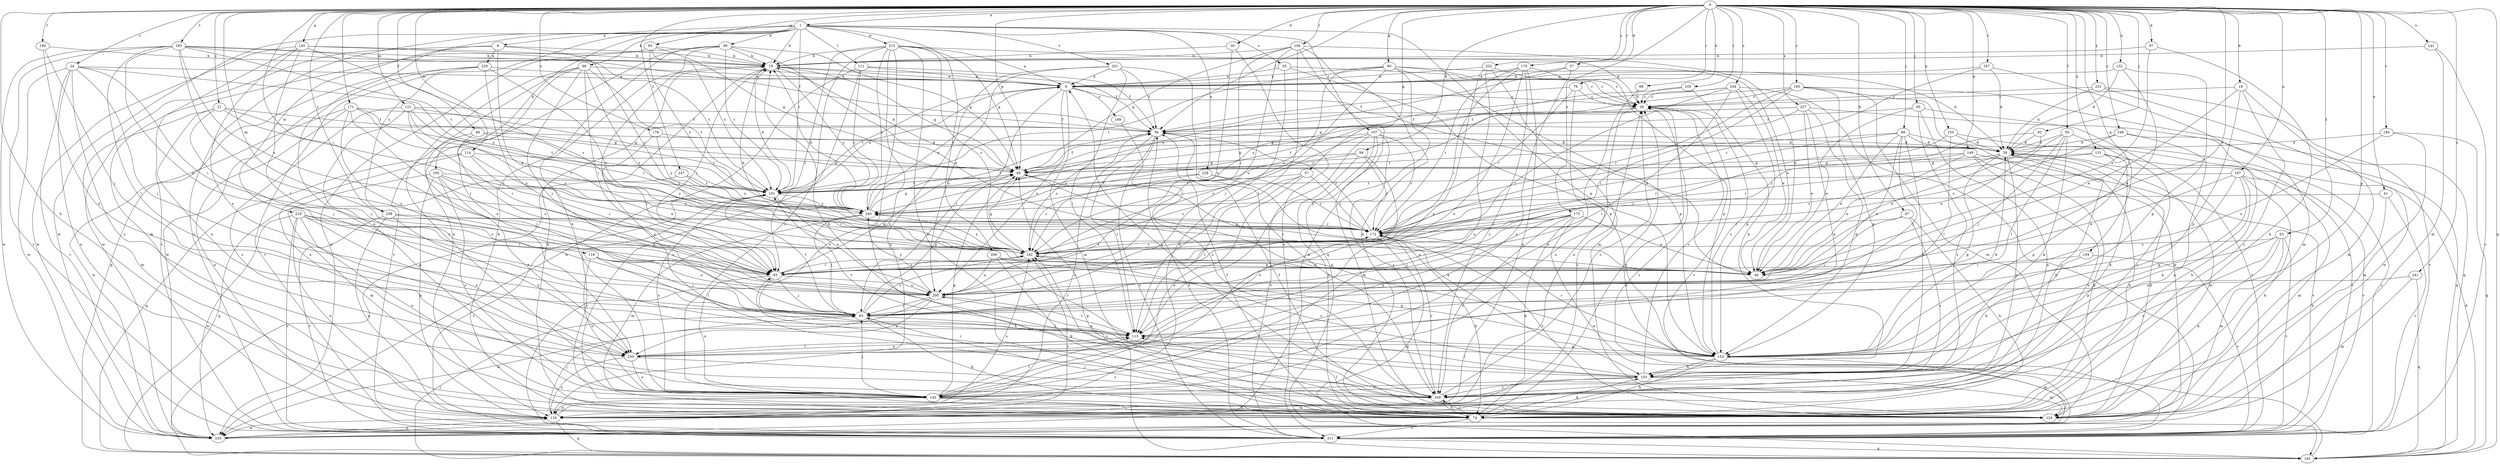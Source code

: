 strict digraph  {
0;
1;
8;
9;
18;
19;
21;
24;
25;
28;
30;
37;
38;
41;
46;
49;
50;
53;
56;
57;
60;
63;
65;
67;
68;
74;
76;
83;
85;
86;
92;
93;
94;
97;
98;
99;
100;
103;
105;
106;
107;
111;
113;
114;
118;
121;
124;
131;
132;
134;
141;
143;
145;
149;
153;
154;
155;
162;
165;
167;
170;
171;
172;
175;
178;
182;
183;
184;
190;
191;
197;
199;
200;
201;
209;
211;
215;
219;
220;
227;
228;
229;
230;
231;
232;
238;
240;
241;
244;
247;
248;
249;
0 -> 1  [label=a];
0 -> 18  [label=b];
0 -> 21  [label=c];
0 -> 24  [label=c];
0 -> 30  [label=d];
0 -> 37  [label=d];
0 -> 41  [label=e];
0 -> 46  [label=e];
0 -> 49  [label=f];
0 -> 50  [label=f];
0 -> 53  [label=f];
0 -> 56  [label=f];
0 -> 57  [label=g];
0 -> 60  [label=g];
0 -> 63  [label=g];
0 -> 65  [label=g];
0 -> 67  [label=h];
0 -> 68  [label=h];
0 -> 74  [label=h];
0 -> 76  [label=i];
0 -> 83  [label=i];
0 -> 85  [label=j];
0 -> 86  [label=j];
0 -> 92  [label=j];
0 -> 94  [label=k];
0 -> 97  [label=k];
0 -> 105  [label=l];
0 -> 106  [label=l];
0 -> 114  [label=m];
0 -> 118  [label=m];
0 -> 121  [label=m];
0 -> 131  [label=n];
0 -> 132  [label=n];
0 -> 141  [label=o];
0 -> 145  [label=p];
0 -> 149  [label=p];
0 -> 153  [label=p];
0 -> 154  [label=q];
0 -> 155  [label=q];
0 -> 162  [label=q];
0 -> 165  [label=r];
0 -> 167  [label=r];
0 -> 170  [label=r];
0 -> 171  [label=r];
0 -> 175  [label=s];
0 -> 178  [label=s];
0 -> 183  [label=t];
0 -> 184  [label=t];
0 -> 190  [label=t];
0 -> 197  [label=u];
0 -> 227  [label=x];
0 -> 231  [label=y];
0 -> 232  [label=y];
0 -> 238  [label=y];
0 -> 241  [label=z];
0 -> 244  [label=z];
0 -> 247  [label=z];
0 -> 248  [label=z];
1 -> 8  [label=a];
1 -> 19  [label=b];
1 -> 25  [label=c];
1 -> 98  [label=k];
1 -> 99  [label=k];
1 -> 100  [label=k];
1 -> 107  [label=l];
1 -> 111  [label=l];
1 -> 153  [label=p];
1 -> 191  [label=t];
1 -> 201  [label=v];
1 -> 209  [label=v];
1 -> 211  [label=v];
1 -> 215  [label=w];
1 -> 219  [label=w];
1 -> 220  [label=w];
1 -> 228  [label=x];
1 -> 238  [label=y];
8 -> 19  [label=b];
8 -> 46  [label=e];
8 -> 143  [label=o];
8 -> 172  [label=r];
8 -> 220  [label=w];
8 -> 229  [label=x];
9 -> 28  [label=c];
9 -> 46  [label=e];
9 -> 93  [label=j];
9 -> 124  [label=m];
9 -> 191  [label=t];
9 -> 199  [label=u];
9 -> 200  [label=u];
18 -> 28  [label=c];
18 -> 46  [label=e];
18 -> 124  [label=m];
18 -> 153  [label=p];
18 -> 249  [label=z];
19 -> 9  [label=a];
19 -> 56  [label=f];
19 -> 65  [label=g];
19 -> 83  [label=i];
19 -> 162  [label=q];
19 -> 240  [label=y];
19 -> 249  [label=z];
21 -> 56  [label=f];
21 -> 65  [label=g];
21 -> 93  [label=j];
21 -> 124  [label=m];
21 -> 182  [label=s];
21 -> 230  [label=x];
24 -> 9  [label=a];
24 -> 83  [label=i];
24 -> 93  [label=j];
24 -> 134  [label=n];
24 -> 211  [label=v];
24 -> 220  [label=w];
24 -> 240  [label=y];
24 -> 249  [label=z];
25 -> 9  [label=a];
25 -> 28  [label=c];
25 -> 134  [label=n];
25 -> 153  [label=p];
28 -> 56  [label=f];
28 -> 143  [label=o];
28 -> 211  [label=v];
28 -> 240  [label=y];
30 -> 19  [label=b];
30 -> 200  [label=u];
30 -> 211  [label=v];
37 -> 9  [label=a];
37 -> 46  [label=e];
37 -> 143  [label=o];
37 -> 240  [label=y];
38 -> 65  [label=g];
38 -> 74  [label=h];
38 -> 124  [label=m];
38 -> 153  [label=p];
38 -> 182  [label=s];
38 -> 249  [label=z];
41 -> 74  [label=h];
41 -> 211  [label=v];
41 -> 240  [label=y];
46 -> 65  [label=g];
49 -> 38  [label=d];
49 -> 93  [label=j];
49 -> 191  [label=t];
49 -> 200  [label=u];
50 -> 38  [label=d];
50 -> 46  [label=e];
50 -> 93  [label=j];
50 -> 103  [label=k];
50 -> 113  [label=l];
50 -> 249  [label=z];
53 -> 74  [label=h];
53 -> 124  [label=m];
53 -> 143  [label=o];
53 -> 153  [label=p];
53 -> 182  [label=s];
53 -> 211  [label=v];
56 -> 38  [label=d];
56 -> 113  [label=l];
56 -> 134  [label=n];
56 -> 182  [label=s];
56 -> 211  [label=v];
57 -> 113  [label=l];
57 -> 143  [label=o];
57 -> 172  [label=r];
57 -> 182  [label=s];
57 -> 191  [label=t];
60 -> 9  [label=a];
60 -> 28  [label=c];
60 -> 38  [label=d];
60 -> 93  [label=j];
60 -> 153  [label=p];
60 -> 182  [label=s];
60 -> 191  [label=t];
60 -> 220  [label=w];
63 -> 19  [label=b];
63 -> 65  [label=g];
63 -> 124  [label=m];
63 -> 191  [label=t];
63 -> 240  [label=y];
65 -> 19  [label=b];
65 -> 56  [label=f];
65 -> 153  [label=p];
65 -> 191  [label=t];
67 -> 74  [label=h];
67 -> 93  [label=j];
67 -> 172  [label=r];
67 -> 249  [label=z];
68 -> 28  [label=c];
68 -> 143  [label=o];
74 -> 19  [label=b];
74 -> 28  [label=c];
74 -> 56  [label=f];
74 -> 103  [label=k];
74 -> 211  [label=v];
74 -> 249  [label=z];
76 -> 28  [label=c];
76 -> 56  [label=f];
76 -> 134  [label=n];
76 -> 172  [label=r];
83 -> 65  [label=g];
83 -> 93  [label=j];
83 -> 103  [label=k];
83 -> 143  [label=o];
83 -> 182  [label=s];
83 -> 200  [label=u];
85 -> 46  [label=e];
85 -> 56  [label=f];
85 -> 134  [label=n];
85 -> 211  [label=v];
85 -> 249  [label=z];
86 -> 38  [label=d];
86 -> 46  [label=e];
86 -> 93  [label=j];
86 -> 103  [label=k];
86 -> 172  [label=r];
86 -> 191  [label=t];
86 -> 200  [label=u];
86 -> 211  [label=v];
92 -> 38  [label=d];
92 -> 46  [label=e];
92 -> 172  [label=r];
93 -> 65  [label=g];
93 -> 74  [label=h];
93 -> 113  [label=l];
93 -> 182  [label=s];
93 -> 191  [label=t];
94 -> 65  [label=g];
94 -> 113  [label=l];
94 -> 143  [label=o];
94 -> 172  [label=r];
94 -> 240  [label=y];
97 -> 19  [label=b];
97 -> 46  [label=e];
97 -> 74  [label=h];
98 -> 9  [label=a];
98 -> 83  [label=i];
98 -> 93  [label=j];
98 -> 143  [label=o];
98 -> 182  [label=s];
98 -> 191  [label=t];
98 -> 211  [label=v];
98 -> 230  [label=x];
99 -> 19  [label=b];
99 -> 46  [label=e];
99 -> 65  [label=g];
99 -> 74  [label=h];
99 -> 134  [label=n];
99 -> 143  [label=o];
99 -> 191  [label=t];
99 -> 220  [label=w];
100 -> 134  [label=n];
100 -> 143  [label=o];
100 -> 162  [label=q];
100 -> 172  [label=r];
100 -> 191  [label=t];
100 -> 230  [label=x];
100 -> 240  [label=y];
103 -> 19  [label=b];
103 -> 28  [label=c];
103 -> 113  [label=l];
103 -> 124  [label=m];
103 -> 143  [label=o];
103 -> 182  [label=s];
103 -> 249  [label=z];
105 -> 28  [label=c];
105 -> 103  [label=k];
105 -> 240  [label=y];
106 -> 19  [label=b];
106 -> 46  [label=e];
106 -> 65  [label=g];
106 -> 74  [label=h];
106 -> 83  [label=i];
106 -> 113  [label=l];
106 -> 162  [label=q];
106 -> 200  [label=u];
107 -> 38  [label=d];
107 -> 65  [label=g];
107 -> 74  [label=h];
107 -> 124  [label=m];
107 -> 172  [label=r];
107 -> 182  [label=s];
107 -> 211  [label=v];
107 -> 249  [label=z];
111 -> 9  [label=a];
111 -> 56  [label=f];
111 -> 74  [label=h];
111 -> 220  [label=w];
111 -> 240  [label=y];
113 -> 153  [label=p];
113 -> 230  [label=x];
114 -> 46  [label=e];
114 -> 65  [label=g];
114 -> 83  [label=i];
114 -> 162  [label=q];
114 -> 230  [label=x];
118 -> 83  [label=i];
118 -> 93  [label=j];
118 -> 113  [label=l];
118 -> 143  [label=o];
118 -> 200  [label=u];
121 -> 56  [label=f];
121 -> 65  [label=g];
121 -> 83  [label=i];
121 -> 93  [label=j];
121 -> 172  [label=r];
121 -> 182  [label=s];
121 -> 249  [label=z];
124 -> 38  [label=d];
124 -> 56  [label=f];
124 -> 93  [label=j];
124 -> 113  [label=l];
124 -> 172  [label=r];
124 -> 182  [label=s];
124 -> 191  [label=t];
131 -> 65  [label=g];
131 -> 103  [label=k];
131 -> 153  [label=p];
131 -> 172  [label=r];
131 -> 211  [label=v];
132 -> 9  [label=a];
132 -> 38  [label=d];
132 -> 153  [label=p];
132 -> 200  [label=u];
134 -> 28  [label=c];
134 -> 93  [label=j];
134 -> 162  [label=q];
134 -> 182  [label=s];
134 -> 220  [label=w];
141 -> 19  [label=b];
141 -> 124  [label=m];
141 -> 211  [label=v];
143 -> 65  [label=g];
143 -> 74  [label=h];
143 -> 93  [label=j];
143 -> 113  [label=l];
143 -> 124  [label=m];
143 -> 134  [label=n];
145 -> 19  [label=b];
145 -> 113  [label=l];
145 -> 182  [label=s];
145 -> 191  [label=t];
145 -> 211  [label=v];
145 -> 220  [label=w];
145 -> 230  [label=x];
149 -> 46  [label=e];
149 -> 65  [label=g];
149 -> 74  [label=h];
149 -> 134  [label=n];
149 -> 172  [label=r];
149 -> 211  [label=v];
153 -> 28  [label=c];
153 -> 38  [label=d];
153 -> 74  [label=h];
153 -> 103  [label=k];
153 -> 124  [label=m];
153 -> 172  [label=r];
153 -> 191  [label=t];
153 -> 200  [label=u];
154 -> 83  [label=i];
154 -> 103  [label=k];
154 -> 211  [label=v];
155 -> 38  [label=d];
155 -> 83  [label=i];
155 -> 113  [label=l];
155 -> 211  [label=v];
162 -> 28  [label=c];
162 -> 38  [label=d];
162 -> 65  [label=g];
162 -> 93  [label=j];
165 -> 28  [label=c];
165 -> 56  [label=f];
165 -> 83  [label=i];
165 -> 124  [label=m];
165 -> 153  [label=p];
165 -> 162  [label=q];
165 -> 172  [label=r];
165 -> 220  [label=w];
167 -> 9  [label=a];
167 -> 38  [label=d];
167 -> 124  [label=m];
167 -> 172  [label=r];
170 -> 9  [label=a];
170 -> 83  [label=i];
170 -> 134  [label=n];
170 -> 153  [label=p];
170 -> 172  [label=r];
170 -> 230  [label=x];
170 -> 249  [label=z];
171 -> 56  [label=f];
171 -> 83  [label=i];
171 -> 134  [label=n];
171 -> 172  [label=r];
171 -> 191  [label=t];
171 -> 200  [label=u];
171 -> 220  [label=w];
172 -> 56  [label=f];
172 -> 74  [label=h];
172 -> 162  [label=q];
172 -> 182  [label=s];
175 -> 46  [label=e];
175 -> 74  [label=h];
175 -> 93  [label=j];
175 -> 172  [label=r];
175 -> 200  [label=u];
175 -> 220  [label=w];
175 -> 230  [label=x];
175 -> 249  [label=z];
178 -> 38  [label=d];
178 -> 83  [label=i];
178 -> 240  [label=y];
182 -> 19  [label=b];
182 -> 46  [label=e];
182 -> 65  [label=g];
182 -> 83  [label=i];
182 -> 172  [label=r];
182 -> 240  [label=y];
183 -> 9  [label=a];
183 -> 19  [label=b];
183 -> 56  [label=f];
183 -> 83  [label=i];
183 -> 113  [label=l];
183 -> 182  [label=s];
183 -> 191  [label=t];
183 -> 200  [label=u];
183 -> 211  [label=v];
183 -> 220  [label=w];
184 -> 38  [label=d];
184 -> 124  [label=m];
184 -> 162  [label=q];
184 -> 200  [label=u];
190 -> 19  [label=b];
190 -> 93  [label=j];
190 -> 230  [label=x];
191 -> 9  [label=a];
191 -> 19  [label=b];
191 -> 143  [label=o];
191 -> 200  [label=u];
191 -> 240  [label=y];
197 -> 46  [label=e];
197 -> 74  [label=h];
197 -> 93  [label=j];
197 -> 103  [label=k];
197 -> 124  [label=m];
197 -> 153  [label=p];
197 -> 191  [label=t];
199 -> 249  [label=z];
200 -> 93  [label=j];
200 -> 113  [label=l];
200 -> 220  [label=w];
200 -> 230  [label=x];
200 -> 240  [label=y];
201 -> 9  [label=a];
201 -> 56  [label=f];
201 -> 113  [label=l];
201 -> 134  [label=n];
201 -> 200  [label=u];
201 -> 249  [label=z];
209 -> 46  [label=e];
209 -> 74  [label=h];
209 -> 113  [label=l];
209 -> 153  [label=p];
209 -> 200  [label=u];
211 -> 56  [label=f];
211 -> 162  [label=q];
211 -> 191  [label=t];
215 -> 9  [label=a];
215 -> 19  [label=b];
215 -> 28  [label=c];
215 -> 65  [label=g];
215 -> 74  [label=h];
215 -> 83  [label=i];
215 -> 143  [label=o];
215 -> 182  [label=s];
215 -> 211  [label=v];
215 -> 240  [label=y];
215 -> 249  [label=z];
219 -> 83  [label=i];
219 -> 134  [label=n];
219 -> 143  [label=o];
219 -> 172  [label=r];
219 -> 182  [label=s];
219 -> 211  [label=v];
219 -> 220  [label=w];
219 -> 230  [label=x];
220 -> 28  [label=c];
220 -> 134  [label=n];
220 -> 182  [label=s];
227 -> 46  [label=e];
227 -> 56  [label=f];
227 -> 65  [label=g];
227 -> 153  [label=p];
227 -> 162  [label=q];
227 -> 191  [label=t];
227 -> 230  [label=x];
228 -> 103  [label=k];
228 -> 172  [label=r];
228 -> 182  [label=s];
228 -> 191  [label=t];
229 -> 9  [label=a];
229 -> 162  [label=q];
229 -> 182  [label=s];
229 -> 200  [label=u];
229 -> 211  [label=v];
229 -> 220  [label=w];
230 -> 113  [label=l];
230 -> 134  [label=n];
230 -> 143  [label=o];
230 -> 249  [label=z];
231 -> 28  [label=c];
231 -> 38  [label=d];
231 -> 211  [label=v];
231 -> 220  [label=w];
232 -> 9  [label=a];
232 -> 28  [label=c];
232 -> 124  [label=m];
232 -> 143  [label=o];
232 -> 230  [label=x];
238 -> 134  [label=n];
238 -> 172  [label=r];
238 -> 200  [label=u];
238 -> 211  [label=v];
238 -> 230  [label=x];
240 -> 9  [label=a];
240 -> 19  [label=b];
240 -> 56  [label=f];
240 -> 65  [label=g];
240 -> 93  [label=j];
240 -> 124  [label=m];
240 -> 172  [label=r];
241 -> 124  [label=m];
241 -> 162  [label=q];
241 -> 200  [label=u];
244 -> 28  [label=c];
244 -> 46  [label=e];
244 -> 65  [label=g];
244 -> 83  [label=i];
244 -> 113  [label=l];
244 -> 153  [label=p];
244 -> 211  [label=v];
247 -> 124  [label=m];
247 -> 191  [label=t];
247 -> 240  [label=y];
248 -> 38  [label=d];
248 -> 74  [label=h];
248 -> 134  [label=n];
248 -> 182  [label=s];
249 -> 9  [label=a];
249 -> 28  [label=c];
249 -> 38  [label=d];
249 -> 74  [label=h];
249 -> 83  [label=i];
249 -> 172  [label=r];
}

